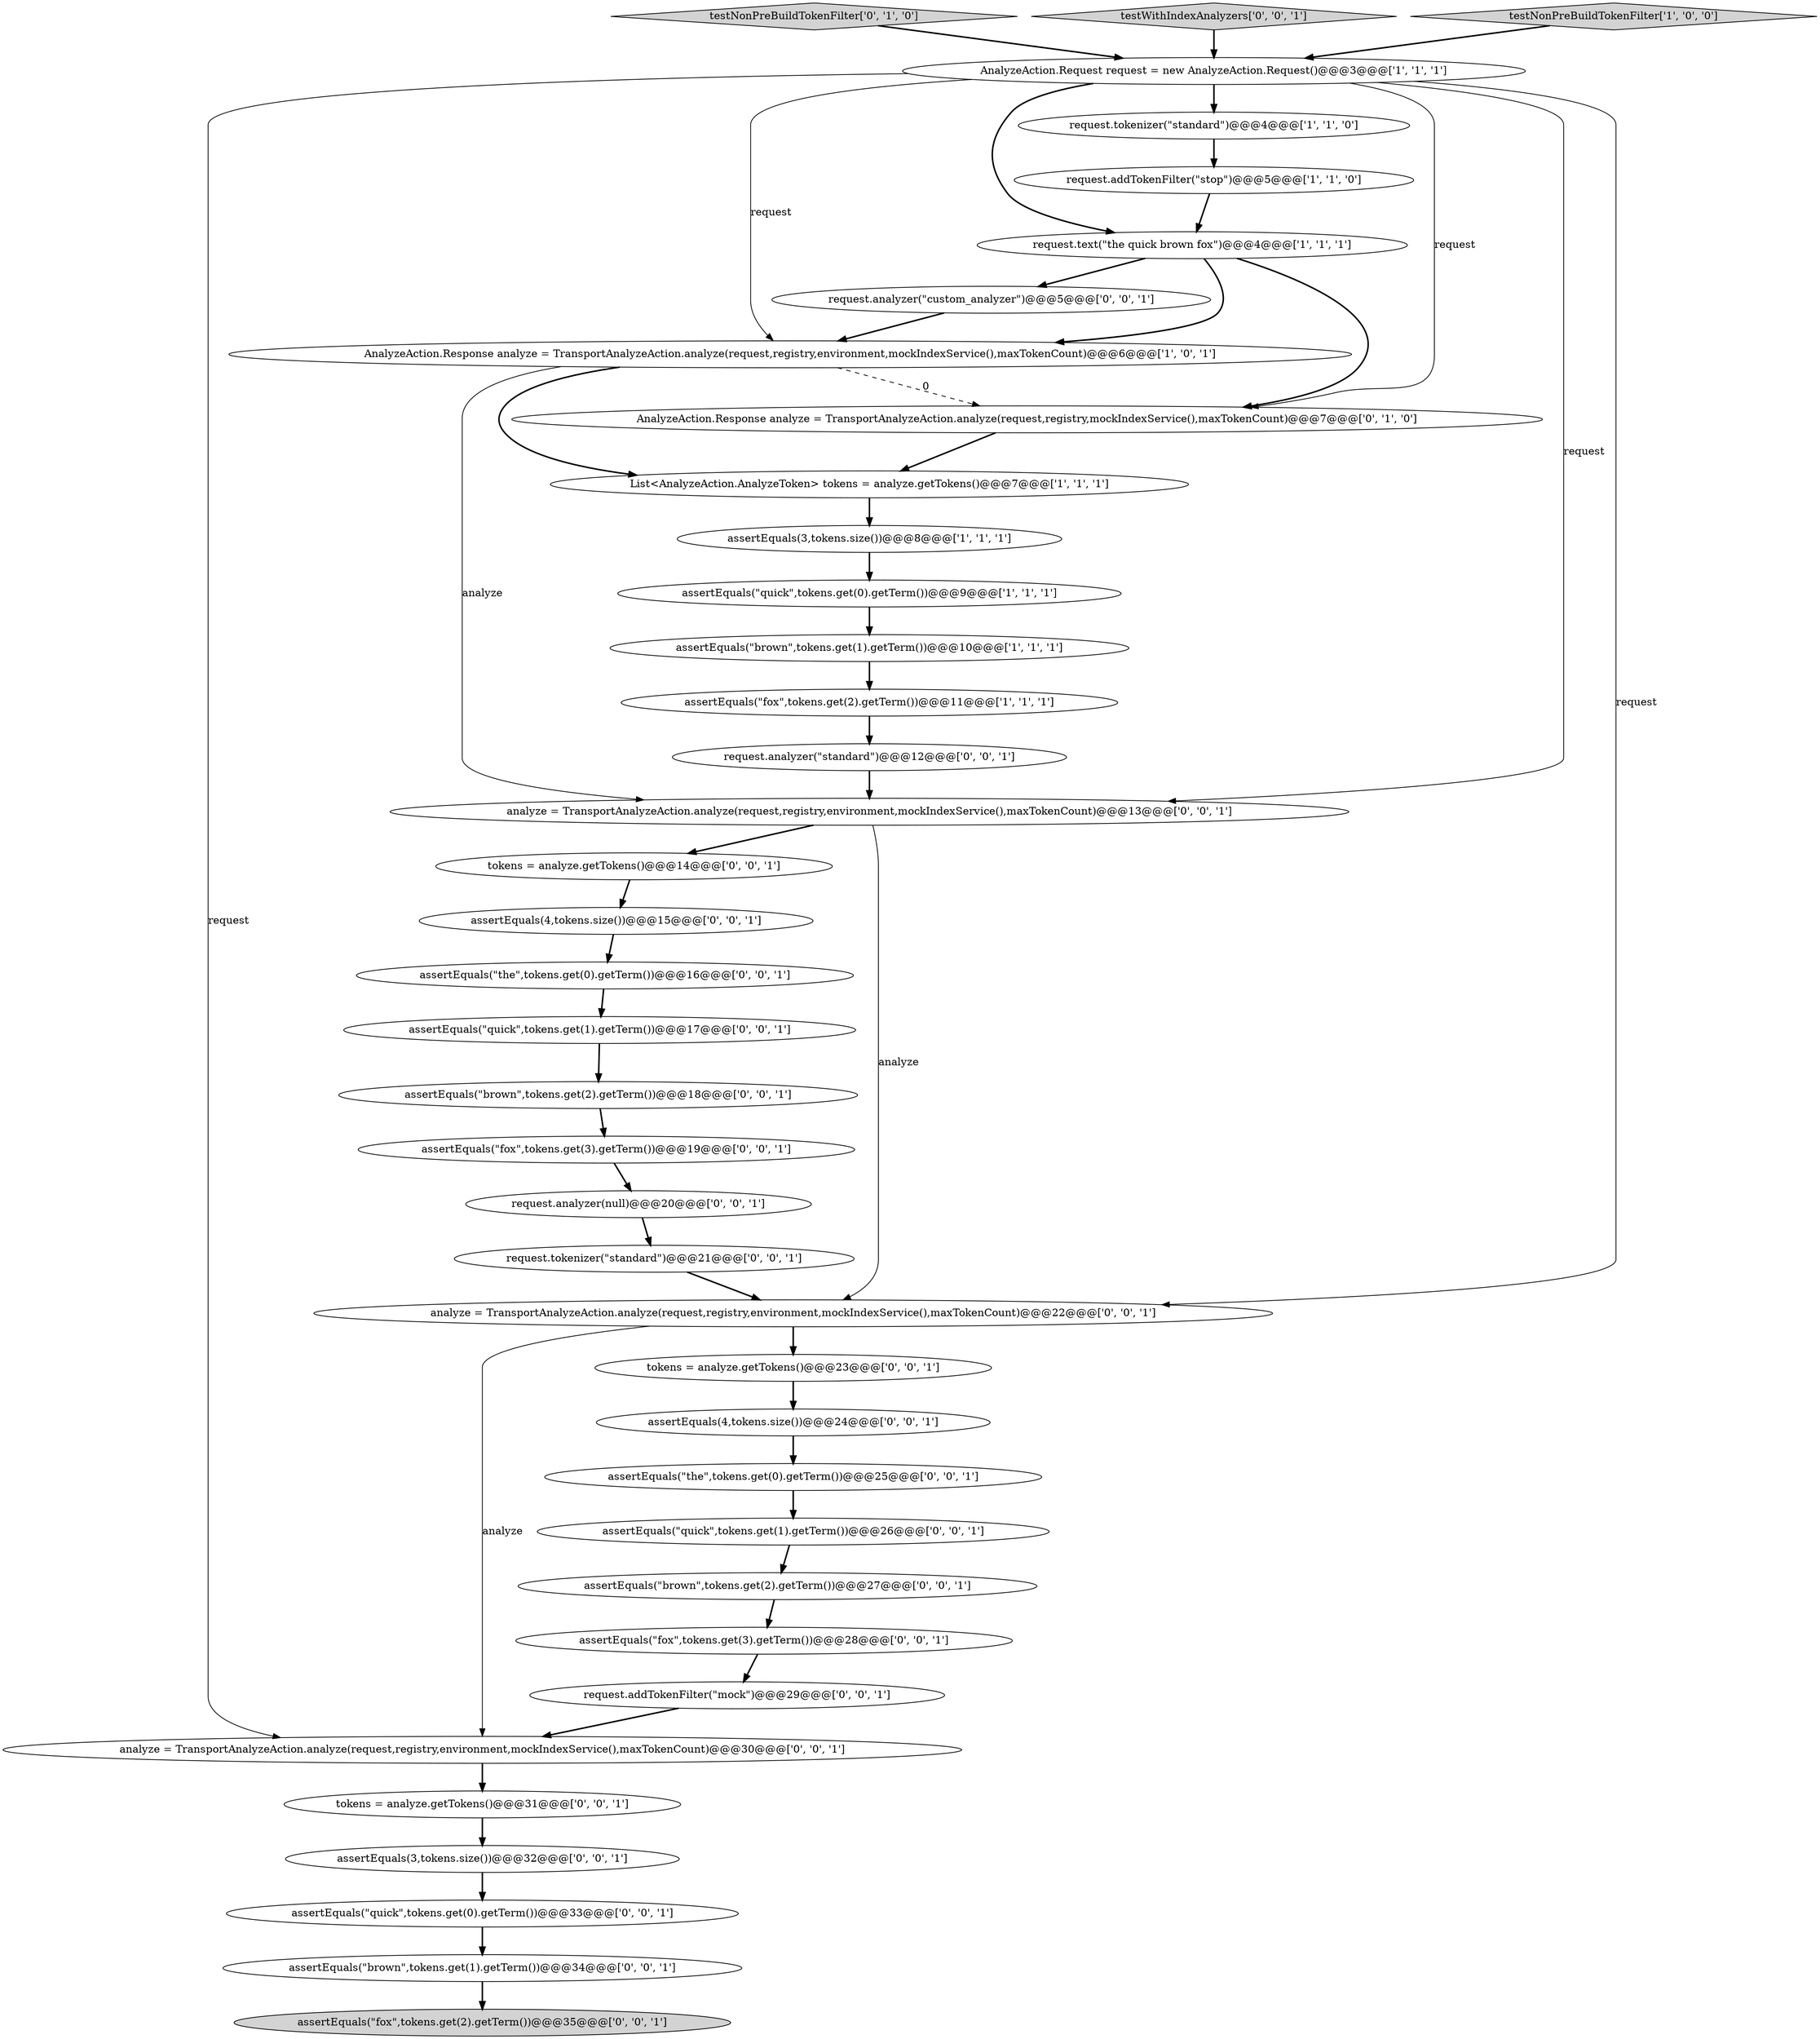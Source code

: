 digraph {
10 [style = filled, label = "assertEquals(\"quick\",tokens.get(0).getTerm())@@@9@@@['1', '1', '1']", fillcolor = white, shape = ellipse image = "AAA0AAABBB1BBB"];
15 [style = filled, label = "assertEquals(\"brown\",tokens.get(1).getTerm())@@@34@@@['0', '0', '1']", fillcolor = white, shape = ellipse image = "AAA0AAABBB3BBB"];
12 [style = filled, label = "testNonPreBuildTokenFilter['0', '1', '0']", fillcolor = lightgray, shape = diamond image = "AAA0AAABBB2BBB"];
30 [style = filled, label = "request.analyzer(\"custom_analyzer\")@@@5@@@['0', '0', '1']", fillcolor = white, shape = ellipse image = "AAA0AAABBB3BBB"];
31 [style = filled, label = "assertEquals(4,tokens.size())@@@15@@@['0', '0', '1']", fillcolor = white, shape = ellipse image = "AAA0AAABBB3BBB"];
4 [style = filled, label = "List<AnalyzeAction.AnalyzeToken> tokens = analyze.getTokens()@@@7@@@['1', '1', '1']", fillcolor = white, shape = ellipse image = "AAA0AAABBB1BBB"];
29 [style = filled, label = "testWithIndexAnalyzers['0', '0', '1']", fillcolor = lightgray, shape = diamond image = "AAA0AAABBB3BBB"];
35 [style = filled, label = "tokens = analyze.getTokens()@@@14@@@['0', '0', '1']", fillcolor = white, shape = ellipse image = "AAA0AAABBB3BBB"];
26 [style = filled, label = "assertEquals(\"quick\",tokens.get(1).getTerm())@@@26@@@['0', '0', '1']", fillcolor = white, shape = ellipse image = "AAA0AAABBB3BBB"];
25 [style = filled, label = "assertEquals(\"the\",tokens.get(0).getTerm())@@@25@@@['0', '0', '1']", fillcolor = white, shape = ellipse image = "AAA0AAABBB3BBB"];
6 [style = filled, label = "AnalyzeAction.Request request = new AnalyzeAction.Request()@@@3@@@['1', '1', '1']", fillcolor = white, shape = ellipse image = "AAA0AAABBB1BBB"];
7 [style = filled, label = "request.addTokenFilter(\"stop\")@@@5@@@['1', '1', '0']", fillcolor = white, shape = ellipse image = "AAA0AAABBB1BBB"];
27 [style = filled, label = "assertEquals(\"fox\",tokens.get(3).getTerm())@@@28@@@['0', '0', '1']", fillcolor = white, shape = ellipse image = "AAA0AAABBB3BBB"];
37 [style = filled, label = "assertEquals(\"quick\",tokens.get(1).getTerm())@@@17@@@['0', '0', '1']", fillcolor = white, shape = ellipse image = "AAA0AAABBB3BBB"];
36 [style = filled, label = "assertEquals(\"quick\",tokens.get(0).getTerm())@@@33@@@['0', '0', '1']", fillcolor = white, shape = ellipse image = "AAA0AAABBB3BBB"];
8 [style = filled, label = "request.text(\"the quick brown fox\")@@@4@@@['1', '1', '1']", fillcolor = white, shape = ellipse image = "AAA0AAABBB1BBB"];
11 [style = filled, label = "AnalyzeAction.Response analyze = TransportAnalyzeAction.analyze(request,registry,mockIndexService(),maxTokenCount)@@@7@@@['0', '1', '0']", fillcolor = white, shape = ellipse image = "AAA1AAABBB2BBB"];
20 [style = filled, label = "tokens = analyze.getTokens()@@@31@@@['0', '0', '1']", fillcolor = white, shape = ellipse image = "AAA0AAABBB3BBB"];
38 [style = filled, label = "assertEquals(\"the\",tokens.get(0).getTerm())@@@16@@@['0', '0', '1']", fillcolor = white, shape = ellipse image = "AAA0AAABBB3BBB"];
22 [style = filled, label = "assertEquals(\"brown\",tokens.get(2).getTerm())@@@18@@@['0', '0', '1']", fillcolor = white, shape = ellipse image = "AAA0AAABBB3BBB"];
13 [style = filled, label = "analyze = TransportAnalyzeAction.analyze(request,registry,environment,mockIndexService(),maxTokenCount)@@@13@@@['0', '0', '1']", fillcolor = white, shape = ellipse image = "AAA0AAABBB3BBB"];
0 [style = filled, label = "assertEquals(\"fox\",tokens.get(2).getTerm())@@@11@@@['1', '1', '1']", fillcolor = white, shape = ellipse image = "AAA0AAABBB1BBB"];
23 [style = filled, label = "assertEquals(4,tokens.size())@@@24@@@['0', '0', '1']", fillcolor = white, shape = ellipse image = "AAA0AAABBB3BBB"];
17 [style = filled, label = "assertEquals(3,tokens.size())@@@32@@@['0', '0', '1']", fillcolor = white, shape = ellipse image = "AAA0AAABBB3BBB"];
2 [style = filled, label = "request.tokenizer(\"standard\")@@@4@@@['1', '1', '0']", fillcolor = white, shape = ellipse image = "AAA0AAABBB1BBB"];
19 [style = filled, label = "tokens = analyze.getTokens()@@@23@@@['0', '0', '1']", fillcolor = white, shape = ellipse image = "AAA0AAABBB3BBB"];
21 [style = filled, label = "assertEquals(\"brown\",tokens.get(2).getTerm())@@@27@@@['0', '0', '1']", fillcolor = white, shape = ellipse image = "AAA0AAABBB3BBB"];
1 [style = filled, label = "testNonPreBuildTokenFilter['1', '0', '0']", fillcolor = lightgray, shape = diamond image = "AAA0AAABBB1BBB"];
3 [style = filled, label = "assertEquals(\"brown\",tokens.get(1).getTerm())@@@10@@@['1', '1', '1']", fillcolor = white, shape = ellipse image = "AAA0AAABBB1BBB"];
33 [style = filled, label = "request.analyzer(\"standard\")@@@12@@@['0', '0', '1']", fillcolor = white, shape = ellipse image = "AAA0AAABBB3BBB"];
28 [style = filled, label = "assertEquals(\"fox\",tokens.get(2).getTerm())@@@35@@@['0', '0', '1']", fillcolor = lightgray, shape = ellipse image = "AAA0AAABBB3BBB"];
16 [style = filled, label = "request.tokenizer(\"standard\")@@@21@@@['0', '0', '1']", fillcolor = white, shape = ellipse image = "AAA0AAABBB3BBB"];
5 [style = filled, label = "AnalyzeAction.Response analyze = TransportAnalyzeAction.analyze(request,registry,environment,mockIndexService(),maxTokenCount)@@@6@@@['1', '0', '1']", fillcolor = white, shape = ellipse image = "AAA0AAABBB1BBB"];
9 [style = filled, label = "assertEquals(3,tokens.size())@@@8@@@['1', '1', '1']", fillcolor = white, shape = ellipse image = "AAA0AAABBB1BBB"];
14 [style = filled, label = "request.addTokenFilter(\"mock\")@@@29@@@['0', '0', '1']", fillcolor = white, shape = ellipse image = "AAA0AAABBB3BBB"];
34 [style = filled, label = "request.analyzer(null)@@@20@@@['0', '0', '1']", fillcolor = white, shape = ellipse image = "AAA0AAABBB3BBB"];
24 [style = filled, label = "analyze = TransportAnalyzeAction.analyze(request,registry,environment,mockIndexService(),maxTokenCount)@@@30@@@['0', '0', '1']", fillcolor = white, shape = ellipse image = "AAA0AAABBB3BBB"];
18 [style = filled, label = "assertEquals(\"fox\",tokens.get(3).getTerm())@@@19@@@['0', '0', '1']", fillcolor = white, shape = ellipse image = "AAA0AAABBB3BBB"];
32 [style = filled, label = "analyze = TransportAnalyzeAction.analyze(request,registry,environment,mockIndexService(),maxTokenCount)@@@22@@@['0', '0', '1']", fillcolor = white, shape = ellipse image = "AAA0AAABBB3BBB"];
27->14 [style = bold, label=""];
11->4 [style = bold, label=""];
26->21 [style = bold, label=""];
0->33 [style = bold, label=""];
7->8 [style = bold, label=""];
23->25 [style = bold, label=""];
8->5 [style = bold, label=""];
36->15 [style = bold, label=""];
35->31 [style = bold, label=""];
6->5 [style = solid, label="request"];
2->7 [style = bold, label=""];
24->20 [style = bold, label=""];
6->24 [style = solid, label="request"];
25->26 [style = bold, label=""];
38->37 [style = bold, label=""];
14->24 [style = bold, label=""];
19->23 [style = bold, label=""];
6->32 [style = solid, label="request"];
5->13 [style = solid, label="analyze"];
1->6 [style = bold, label=""];
6->8 [style = bold, label=""];
13->35 [style = bold, label=""];
5->4 [style = bold, label=""];
10->3 [style = bold, label=""];
6->2 [style = bold, label=""];
5->11 [style = dashed, label="0"];
33->13 [style = bold, label=""];
15->28 [style = bold, label=""];
8->11 [style = bold, label=""];
13->32 [style = solid, label="analyze"];
17->36 [style = bold, label=""];
29->6 [style = bold, label=""];
4->9 [style = bold, label=""];
3->0 [style = bold, label=""];
30->5 [style = bold, label=""];
34->16 [style = bold, label=""];
22->18 [style = bold, label=""];
21->27 [style = bold, label=""];
18->34 [style = bold, label=""];
20->17 [style = bold, label=""];
37->22 [style = bold, label=""];
32->24 [style = solid, label="analyze"];
6->13 [style = solid, label="request"];
8->30 [style = bold, label=""];
6->11 [style = solid, label="request"];
32->19 [style = bold, label=""];
31->38 [style = bold, label=""];
12->6 [style = bold, label=""];
16->32 [style = bold, label=""];
9->10 [style = bold, label=""];
}

